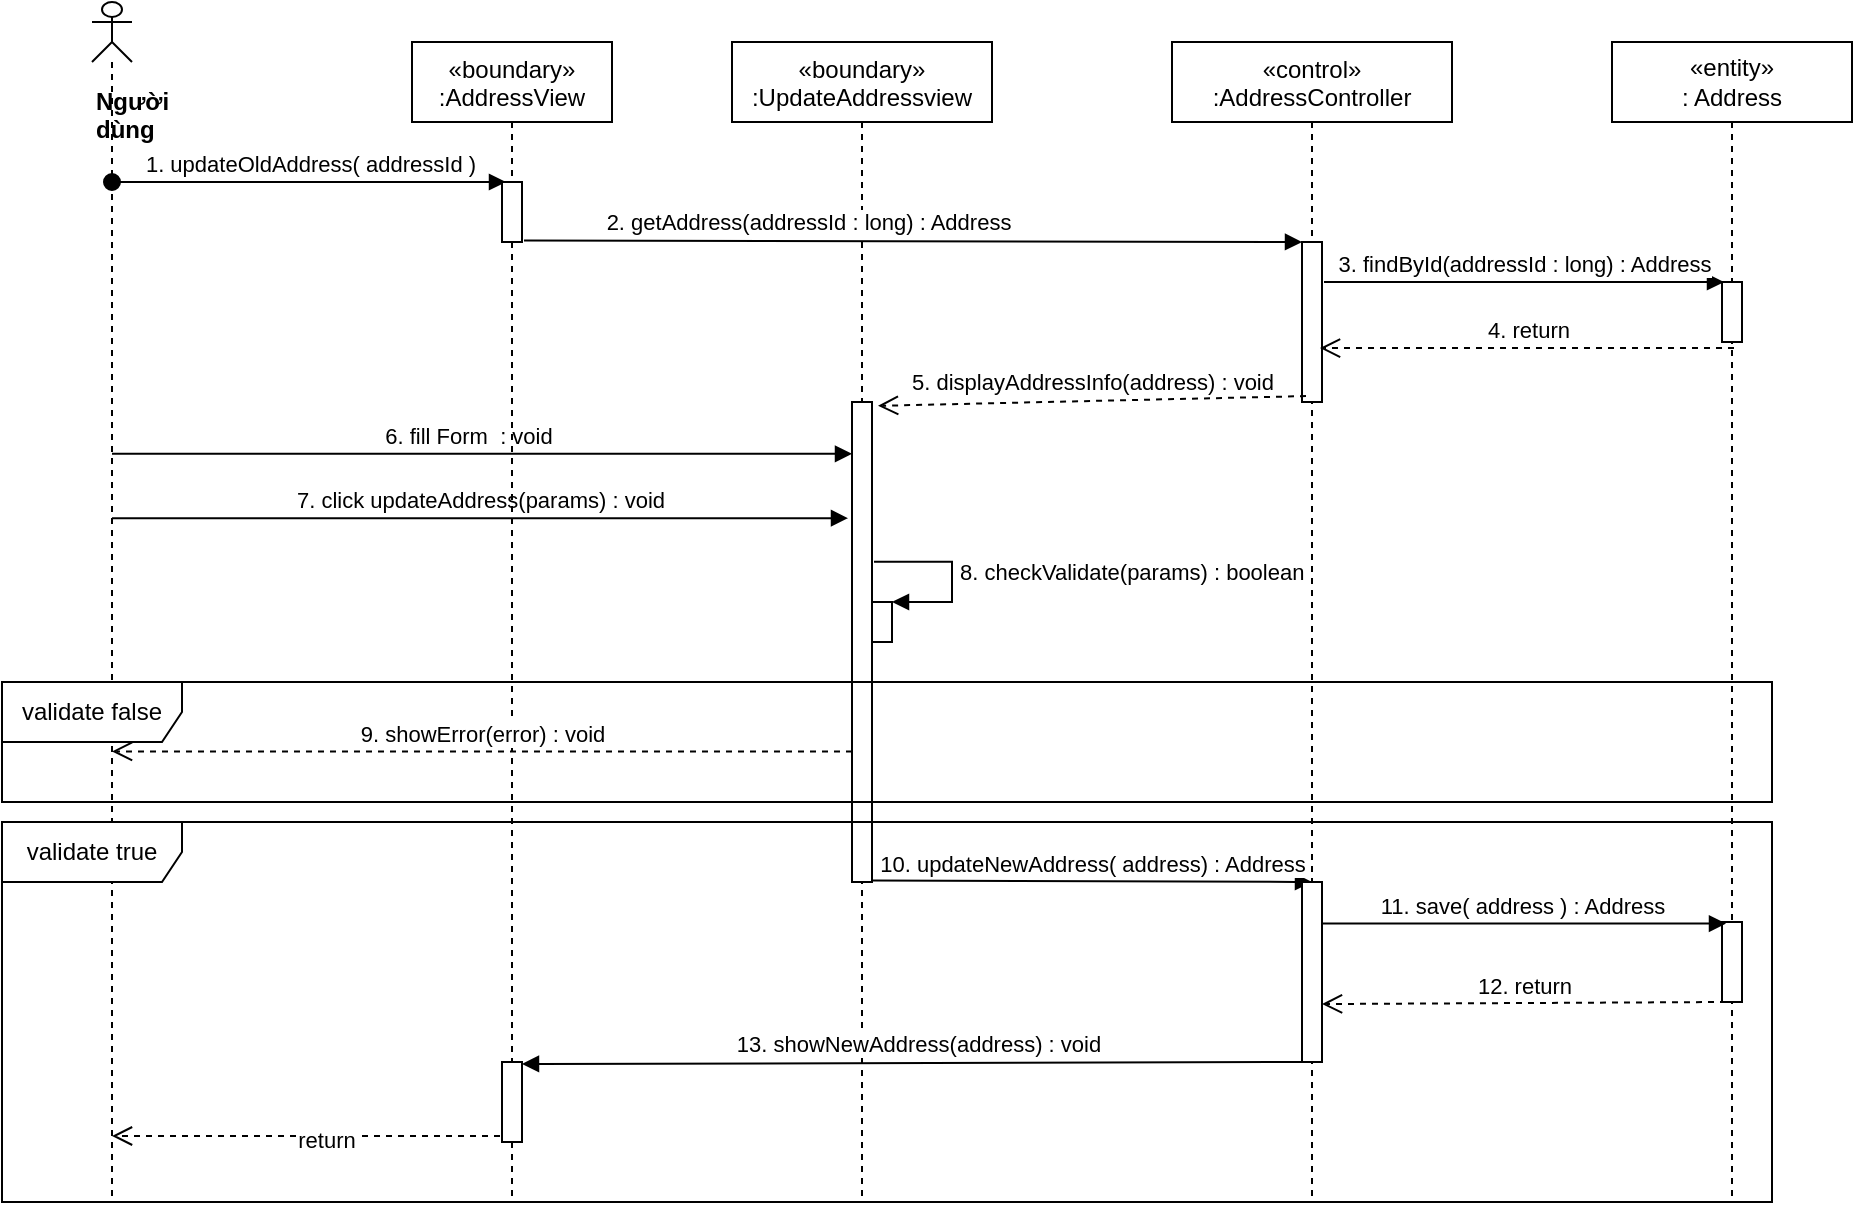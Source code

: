 <mxfile version="14.7.6" type="device"><diagram id="kgpKYQtTHZ0yAKxKKP6v" name="Page-1"><mxGraphModel dx="1718" dy="425" grid="1" gridSize="10" guides="1" tooltips="1" connect="1" arrows="1" fold="1" page="1" pageScale="1" pageWidth="850" pageHeight="1100" math="0" shadow="0"><root><mxCell id="0"/><mxCell id="1" parent="0"/><mxCell id="0-JiXTUDrd28F5XbbV1z-33" value="«boundary»&#10;:UpdateAddressview" style="shape=umlLifeline;perimeter=lifelinePerimeter;container=1;collapsible=0;recursiveResize=0;rounded=0;shadow=0;strokeWidth=1;" parent="1" vertex="1"><mxGeometry x="330" y="60" width="130" height="580" as="geometry"/></mxCell><mxCell id="0-JiXTUDrd28F5XbbV1z-34" value="" style="html=1;points=[];perimeter=orthogonalPerimeter;" parent="0-JiXTUDrd28F5XbbV1z-33" vertex="1"><mxGeometry x="60" y="180" width="10" height="240" as="geometry"/></mxCell><mxCell id="0-JiXTUDrd28F5XbbV1z-35" value="«control»&#10;:AddressController" style="shape=umlLifeline;perimeter=lifelinePerimeter;container=1;collapsible=0;recursiveResize=0;rounded=0;shadow=0;strokeWidth=1;size=40;" parent="1" vertex="1"><mxGeometry x="550" y="60" width="140" height="580" as="geometry"/></mxCell><mxCell id="0-JiXTUDrd28F5XbbV1z-36" value="&lt;div&gt;&lt;b&gt;Người dùng&lt;/b&gt;&lt;/div&gt;" style="shape=umlLifeline;participant=umlActor;perimeter=lifelinePerimeter;whiteSpace=wrap;html=1;container=1;collapsible=0;recursiveResize=0;verticalAlign=top;spacingTop=36;outlineConnect=0;align=left;size=30;" parent="1" vertex="1"><mxGeometry x="10" y="40" width="20" height="600" as="geometry"/></mxCell><mxCell id="0-JiXTUDrd28F5XbbV1z-37" value="1. updateOldAddress( addressId )" style="html=1;verticalAlign=bottom;startArrow=oval;startFill=1;endArrow=block;startSize=8;entryX=0.2;entryY=0;entryDx=0;entryDy=0;entryPerimeter=0;" parent="1" source="0-JiXTUDrd28F5XbbV1z-36" target="0-JiXTUDrd28F5XbbV1z-46" edge="1"><mxGeometry width="60" relative="1" as="geometry"><mxPoint x="390" y="220" as="sourcePoint"/><mxPoint x="450" y="220" as="targetPoint"/></mxGeometry></mxCell><mxCell id="0-JiXTUDrd28F5XbbV1z-38" value="6. fill Form&amp;nbsp; : void" style="html=1;verticalAlign=bottom;endArrow=block;entryX=0;entryY=0.108;entryDx=0;entryDy=0;entryPerimeter=0;" parent="1" source="0-JiXTUDrd28F5XbbV1z-36" target="0-JiXTUDrd28F5XbbV1z-34" edge="1"><mxGeometry x="-0.037" width="80" relative="1" as="geometry"><mxPoint x="380" y="220" as="sourcePoint"/><mxPoint x="310" y="211" as="targetPoint"/><mxPoint as="offset"/></mxGeometry></mxCell><mxCell id="0-JiXTUDrd28F5XbbV1z-39" value="7. click updateAddress(params) : void" style="html=1;verticalAlign=bottom;endArrow=block;entryX=-0.2;entryY=0.242;entryDx=0;entryDy=0;entryPerimeter=0;" parent="1" source="0-JiXTUDrd28F5XbbV1z-36" target="0-JiXTUDrd28F5XbbV1z-34" edge="1"><mxGeometry width="80" relative="1" as="geometry"><mxPoint x="380" y="320" as="sourcePoint"/><mxPoint x="388" y="350" as="targetPoint"/></mxGeometry></mxCell><mxCell id="0-JiXTUDrd28F5XbbV1z-40" value="10. updateNewAddress( address) : Address" style="html=1;verticalAlign=bottom;endArrow=block;entryX=0.5;entryY=0;entryDx=0;entryDy=0;entryPerimeter=0;startArrow=none;exitX=1;exitY=0.997;exitDx=0;exitDy=0;exitPerimeter=0;" parent="1" source="0-JiXTUDrd28F5XbbV1z-34" target="0-JiXTUDrd28F5XbbV1z-54" edge="1"><mxGeometry width="80" relative="1" as="geometry"><mxPoint x="470" y="480" as="sourcePoint"/><mxPoint x="460" y="320" as="targetPoint"/></mxGeometry></mxCell><mxCell id="0-JiXTUDrd28F5XbbV1z-41" value="&lt;span&gt;«entity»&lt;br&gt;&lt;/span&gt;: Address" style="shape=umlLifeline;perimeter=lifelinePerimeter;whiteSpace=wrap;html=1;container=1;collapsible=0;recursiveResize=0;outlineConnect=0;" parent="1" vertex="1"><mxGeometry x="770" y="60" width="120" height="580" as="geometry"/></mxCell><mxCell id="0-JiXTUDrd28F5XbbV1z-42" value="" style="points=[];perimeter=orthogonalPerimeter;rounded=0;shadow=0;strokeWidth=1;" parent="0-JiXTUDrd28F5XbbV1z-41" vertex="1"><mxGeometry x="55" y="440" width="10" height="40" as="geometry"/></mxCell><mxCell id="0-JiXTUDrd28F5XbbV1z-43" value="11. save( address ) : Address" style="html=1;verticalAlign=bottom;endArrow=block;exitX=0.9;exitY=0.231;exitDx=0;exitDy=0;exitPerimeter=0;entryX=0.2;entryY=0.02;entryDx=0;entryDy=0;entryPerimeter=0;" parent="1" source="0-JiXTUDrd28F5XbbV1z-54" target="0-JiXTUDrd28F5XbbV1z-42" edge="1"><mxGeometry width="80" relative="1" as="geometry"><mxPoint x="590" y="400" as="sourcePoint"/><mxPoint x="750" y="500" as="targetPoint"/></mxGeometry></mxCell><mxCell id="0-JiXTUDrd28F5XbbV1z-44" value="12. return" style="html=1;verticalAlign=bottom;endArrow=open;dashed=1;endSize=8;entryX=1;entryY=0.678;entryDx=0;entryDy=0;entryPerimeter=0;exitX=0.2;exitY=1;exitDx=0;exitDy=0;exitPerimeter=0;" parent="1" source="0-JiXTUDrd28F5XbbV1z-42" target="0-JiXTUDrd28F5XbbV1z-54" edge="1"><mxGeometry relative="1" as="geometry"><mxPoint x="810" y="541" as="sourcePoint"/><mxPoint x="640" y="540" as="targetPoint"/></mxGeometry></mxCell><mxCell id="0-JiXTUDrd28F5XbbV1z-45" value="«boundary»&#10;:AddressView" style="shape=umlLifeline;perimeter=lifelinePerimeter;container=1;collapsible=0;recursiveResize=0;rounded=0;shadow=0;strokeWidth=1;" parent="1" vertex="1"><mxGeometry x="170" y="60" width="100" height="580" as="geometry"/></mxCell><mxCell id="0-JiXTUDrd28F5XbbV1z-46" value="" style="points=[];perimeter=orthogonalPerimeter;rounded=0;shadow=0;strokeWidth=1;" parent="0-JiXTUDrd28F5XbbV1z-45" vertex="1"><mxGeometry x="45" y="70" width="10" height="30" as="geometry"/></mxCell><mxCell id="0-JiXTUDrd28F5XbbV1z-47" value=".&amp;nbsp;" style="html=1;verticalAlign=bottom;endArrow=block;exitX=1.1;exitY=0.975;exitDx=0;exitDy=0;exitPerimeter=0;" parent="1" source="0-JiXTUDrd28F5XbbV1z-46" target="0-JiXTUDrd28F5XbbV1z-58" edge="1"><mxGeometry width="80" relative="1" as="geometry"><mxPoint x="220" y="180" as="sourcePoint"/><mxPoint x="530" y="180" as="targetPoint"/></mxGeometry></mxCell><mxCell id="0-JiXTUDrd28F5XbbV1z-48" value="2. getAddress(addressId : long) : Address" style="edgeLabel;html=1;align=center;verticalAlign=middle;resizable=0;points=[];" parent="0-JiXTUDrd28F5XbbV1z-47" vertex="1" connectable="0"><mxGeometry x="-0.344" y="-2" relative="1" as="geometry"><mxPoint x="14" y="-12" as="offset"/></mxGeometry></mxCell><mxCell id="0-JiXTUDrd28F5XbbV1z-49" value="" style="html=1;points=[];perimeter=orthogonalPerimeter;" parent="1" vertex="1"><mxGeometry x="400" y="340" width="10" height="20" as="geometry"/></mxCell><mxCell id="0-JiXTUDrd28F5XbbV1z-50" value="8. checkValidate(params) : boolean" style="edgeStyle=orthogonalEdgeStyle;html=1;align=left;spacingLeft=2;endArrow=block;rounded=0;entryX=1;entryY=0;exitX=1.1;exitY=0.333;exitDx=0;exitDy=0;exitPerimeter=0;" parent="1" source="0-JiXTUDrd28F5XbbV1z-34" target="0-JiXTUDrd28F5XbbV1z-49" edge="1"><mxGeometry relative="1" as="geometry"><mxPoint x="470" y="350" as="sourcePoint"/><Array as="points"><mxPoint x="440" y="320"/><mxPoint x="440" y="340"/></Array></mxGeometry></mxCell><mxCell id="0-JiXTUDrd28F5XbbV1z-51" value="9. showError(error) : void" style="html=1;verticalAlign=bottom;endArrow=open;dashed=1;endSize=8;exitX=0;exitY=0.728;exitDx=0;exitDy=0;exitPerimeter=0;" parent="1" source="0-JiXTUDrd28F5XbbV1z-34" target="0-JiXTUDrd28F5XbbV1z-36" edge="1"><mxGeometry relative="1" as="geometry"><mxPoint x="337" y="390" as="sourcePoint"/><mxPoint x="380" y="330" as="targetPoint"/></mxGeometry></mxCell><mxCell id="0-JiXTUDrd28F5XbbV1z-54" value="" style="points=[];perimeter=orthogonalPerimeter;rounded=0;shadow=0;strokeWidth=1;" parent="1" vertex="1"><mxGeometry x="615" y="480" width="10" height="90" as="geometry"/></mxCell><mxCell id="0-JiXTUDrd28F5XbbV1z-55" value="" style="html=1;points=[];perimeter=orthogonalPerimeter;" parent="1" vertex="1"><mxGeometry x="215" y="570" width="10" height="40" as="geometry"/></mxCell><mxCell id="0-JiXTUDrd28F5XbbV1z-56" value="" style="html=1;verticalAlign=bottom;endArrow=open;dashed=1;endSize=8;exitX=-0.1;exitY=0.925;exitDx=0;exitDy=0;exitPerimeter=0;" parent="1" source="0-JiXTUDrd28F5XbbV1z-55" target="0-JiXTUDrd28F5XbbV1z-36" edge="1"><mxGeometry relative="1" as="geometry"><mxPoint x="460" y="530" as="sourcePoint"/><mxPoint x="380" y="530" as="targetPoint"/></mxGeometry></mxCell><mxCell id="p-B5PDGDYLNw39Xi-kSn-3" value="return" style="edgeLabel;html=1;align=center;verticalAlign=middle;resizable=0;points=[];" vertex="1" connectable="0" parent="0-JiXTUDrd28F5XbbV1z-56"><mxGeometry x="-0.105" y="2" relative="1" as="geometry"><mxPoint as="offset"/></mxGeometry></mxCell><mxCell id="0-JiXTUDrd28F5XbbV1z-58" value="" style="html=1;points=[];perimeter=orthogonalPerimeter;" parent="1" vertex="1"><mxGeometry x="615" y="160" width="10" height="80" as="geometry"/></mxCell><mxCell id="0-JiXTUDrd28F5XbbV1z-59" value="3. findById(addressId : long) : Address" style="html=1;verticalAlign=bottom;endArrow=block;exitX=1.1;exitY=0.25;exitDx=0;exitDy=0;exitPerimeter=0;entryX=0.1;entryY=0;entryDx=0;entryDy=0;entryPerimeter=0;" parent="1" source="0-JiXTUDrd28F5XbbV1z-58" target="0-JiXTUDrd28F5XbbV1z-60" edge="1"><mxGeometry width="80" relative="1" as="geometry"><mxPoint x="640" y="220" as="sourcePoint"/><mxPoint x="460" y="220" as="targetPoint"/></mxGeometry></mxCell><mxCell id="0-JiXTUDrd28F5XbbV1z-60" value="" style="html=1;points=[];perimeter=orthogonalPerimeter;" parent="1" vertex="1"><mxGeometry x="825" y="180" width="10" height="30" as="geometry"/></mxCell><mxCell id="0-JiXTUDrd28F5XbbV1z-61" value="4. return" style="html=1;verticalAlign=bottom;endArrow=open;dashed=1;endSize=8;exitX=0.6;exitY=1.1;exitDx=0;exitDy=0;exitPerimeter=0;entryX=0.9;entryY=0.663;entryDx=0;entryDy=0;entryPerimeter=0;" parent="1" source="0-JiXTUDrd28F5XbbV1z-60" target="0-JiXTUDrd28F5XbbV1z-58" edge="1"><mxGeometry relative="1" as="geometry"><mxPoint x="460" y="220" as="sourcePoint"/><mxPoint x="630" y="220" as="targetPoint"/></mxGeometry></mxCell><mxCell id="0-JiXTUDrd28F5XbbV1z-62" value="5. displayAddressInfo(address) : void" style="html=1;verticalAlign=bottom;endArrow=open;dashed=1;endSize=8;entryX=1.3;entryY=0.008;entryDx=0;entryDy=0;entryPerimeter=0;exitX=0.2;exitY=0.963;exitDx=0;exitDy=0;exitPerimeter=0;" parent="1" source="0-JiXTUDrd28F5XbbV1z-58" target="0-JiXTUDrd28F5XbbV1z-34" edge="1"><mxGeometry relative="1" as="geometry"><mxPoint x="600" y="222" as="sourcePoint"/><mxPoint x="410" y="220" as="targetPoint"/></mxGeometry></mxCell><mxCell id="0-JiXTUDrd28F5XbbV1z-66" value="validate true" style="shape=umlFrame;whiteSpace=wrap;html=1;width=90;height=30;" parent="1" vertex="1"><mxGeometry x="-35" y="450" width="885" height="190" as="geometry"/></mxCell><mxCell id="0-JiXTUDrd28F5XbbV1z-52" value="validate false" style="shape=umlFrame;whiteSpace=wrap;html=1;width=90;height=30;" parent="1" vertex="1"><mxGeometry x="-35" y="380" width="885" height="60" as="geometry"/></mxCell><mxCell id="p-B5PDGDYLNw39Xi-kSn-2" value="13. showNewAddress(address) : void" style="html=1;verticalAlign=bottom;endArrow=block;exitX=0.5;exitY=1;exitDx=0;exitDy=0;exitPerimeter=0;entryX=1;entryY=0.025;entryDx=0;entryDy=0;entryPerimeter=0;" edge="1" parent="1" source="0-JiXTUDrd28F5XbbV1z-54" target="0-JiXTUDrd28F5XbbV1z-55"><mxGeometry width="80" relative="1" as="geometry"><mxPoint x="340" y="460" as="sourcePoint"/><mxPoint x="230" y="570" as="targetPoint"/></mxGeometry></mxCell></root></mxGraphModel></diagram></mxfile>